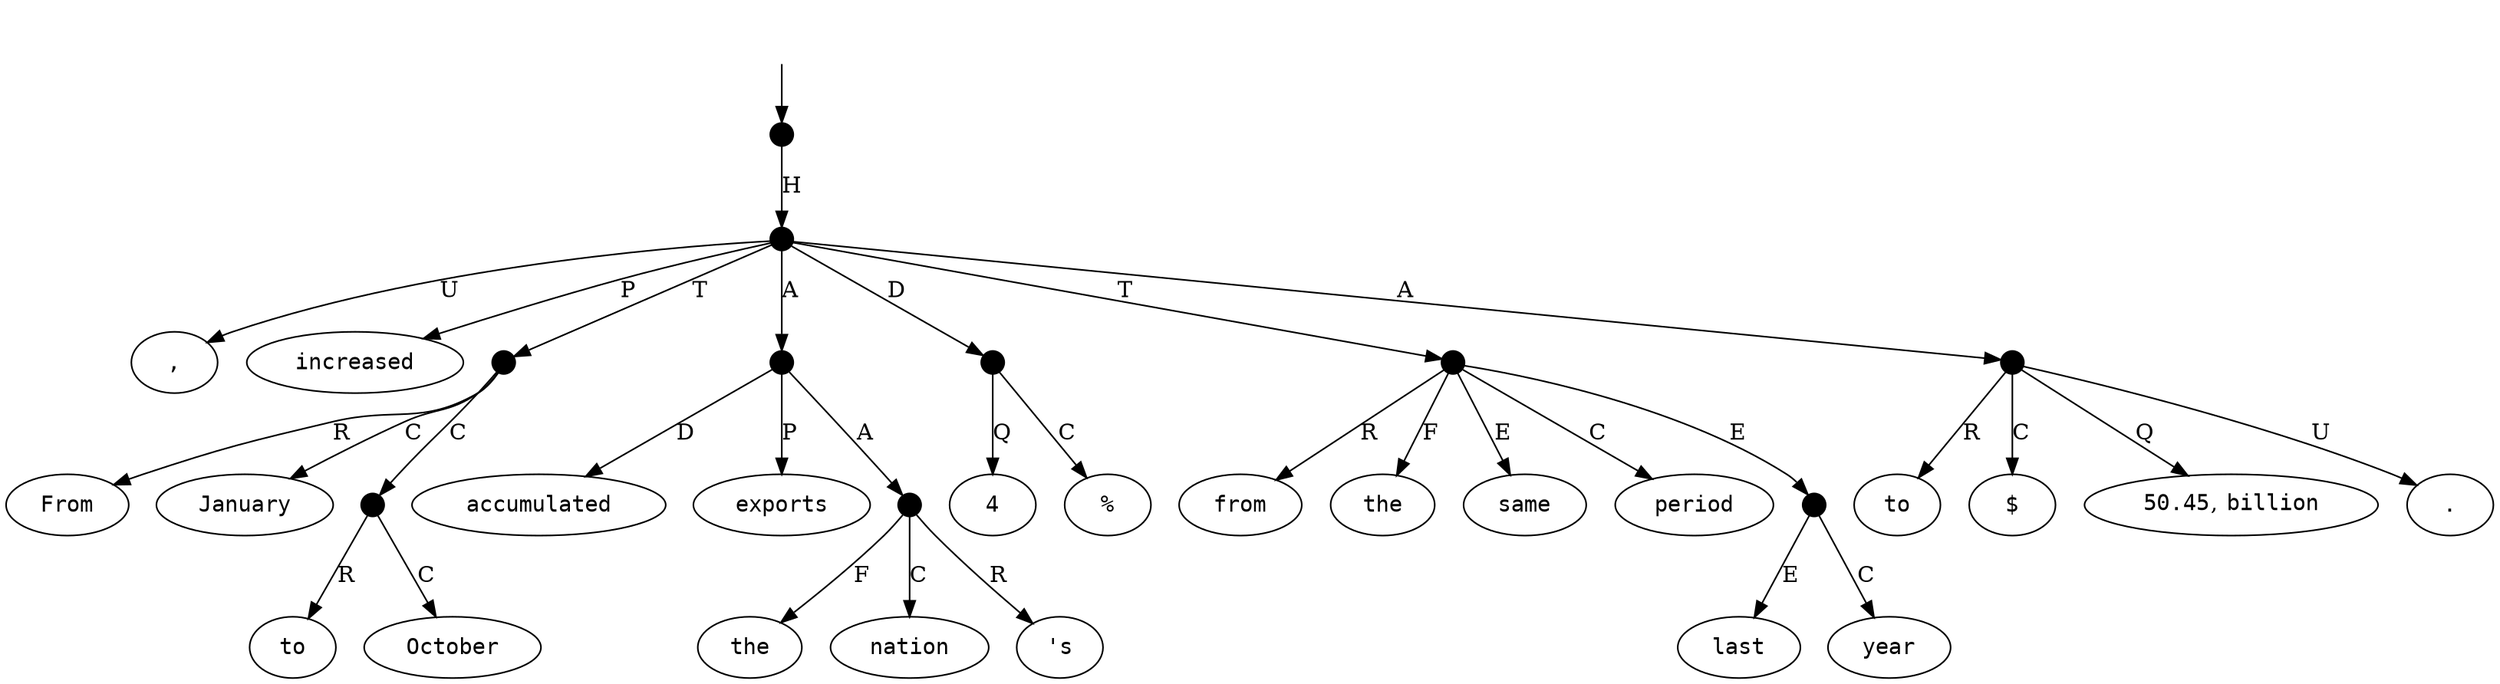 digraph "20011007" {
  top [ style=invis ];
  top -> 24;
  0 [ label=<<table align="center" border="0" cellspacing="0"><tr><td colspan="2"><font face="Courier">From</font></td></tr></table>> ];
  1 [ label=<<table align="center" border="0" cellspacing="0"><tr><td colspan="2"><font face="Courier">January</font></td></tr></table>> ];
  2 [ label=<<table align="center" border="0" cellspacing="0"><tr><td colspan="2"><font face="Courier">to</font></td></tr></table>> ];
  3 [ label=<<table align="center" border="0" cellspacing="0"><tr><td colspan="2"><font face="Courier">October</font></td></tr></table>> ];
  4 [ label=<<table align="center" border="0" cellspacing="0"><tr><td colspan="2"><font face="Courier">,</font></td></tr></table>> ];
  5 [ label=<<table align="center" border="0" cellspacing="0"><tr><td colspan="2"><font face="Courier">the</font></td></tr></table>> ];
  6 [ label=<<table align="center" border="0" cellspacing="0"><tr><td colspan="2"><font face="Courier">nation</font></td></tr></table>> ];
  7 [ label=<<table align="center" border="0" cellspacing="0"><tr><td colspan="2"><font face="Courier">&#x27;s</font></td></tr></table>> ];
  8 [ label=<<table align="center" border="0" cellspacing="0"><tr><td colspan="2"><font face="Courier">accumulated</font></td></tr></table>> ];
  9 [ label=<<table align="center" border="0" cellspacing="0"><tr><td colspan="2"><font face="Courier">exports</font></td></tr></table>> ];
  10 [ label=<<table align="center" border="0" cellspacing="0"><tr><td colspan="2"><font face="Courier">increased</font></td></tr></table>> ];
  11 [ label=<<table align="center" border="0" cellspacing="0"><tr><td colspan="2"><font face="Courier">4</font></td></tr></table>> ];
  12 [ label=<<table align="center" border="0" cellspacing="0"><tr><td colspan="2"><font face="Courier">%</font></td></tr></table>> ];
  13 [ label=<<table align="center" border="0" cellspacing="0"><tr><td colspan="2"><font face="Courier">from</font></td></tr></table>> ];
  14 [ label=<<table align="center" border="0" cellspacing="0"><tr><td colspan="2"><font face="Courier">the</font></td></tr></table>> ];
  15 [ label=<<table align="center" border="0" cellspacing="0"><tr><td colspan="2"><font face="Courier">same</font></td></tr></table>> ];
  16 [ label=<<table align="center" border="0" cellspacing="0"><tr><td colspan="2"><font face="Courier">period</font></td></tr></table>> ];
  17 [ label=<<table align="center" border="0" cellspacing="0"><tr><td colspan="2"><font face="Courier">last</font></td></tr></table>> ];
  18 [ label=<<table align="center" border="0" cellspacing="0"><tr><td colspan="2"><font face="Courier">year</font></td></tr></table>> ];
  19 [ label=<<table align="center" border="0" cellspacing="0"><tr><td colspan="2"><font face="Courier">to</font></td></tr></table>> ];
  20 [ label=<<table align="center" border="0" cellspacing="0"><tr><td colspan="2"><font face="Courier">$</font></td></tr></table>> ];
  21 [ label=<<table align="center" border="0" cellspacing="0"><tr><td colspan="2"><font face="Courier">50.45</font>,&nbsp;<font face="Courier">billion</font></td></tr></table>> ];
  22 [ label=<<table align="center" border="0" cellspacing="0"><tr><td colspan="2"><font face="Courier">.</font></td></tr></table>> ];
  23 [ shape=point, width=0.2 ];
  24 [ shape=point, width=0.2 ];
  25 [ shape=point, width=0.2 ];
  26 [ shape=point, width=0.2 ];
  27 [ shape=point, width=0.2 ];
  28 [ shape=point, width=0.2 ];
  29 [ shape=point, width=0.2 ];
  30 [ shape=point, width=0.2 ];
  31 [ shape=point, width=0.2 ];
  32 [ shape=point, width=0.2 ];
  26 -> 3 [ label="C" ];
  23 -> 26 [ label="C" ];
  23 -> 1 [ label="C" ];
  25 -> 10 [ label="P" ];
  32 -> 21 [ label="Q" ];
  28 -> 27 [ label="A" ];
  31 -> 18 [ label="C" ];
  27 -> 5 [ label="F" ];
  32 -> 20 [ label="C" ];
  26 -> 2 [ label="R" ];
  27 -> 7 [ label="R" ];
  32 -> 19 [ label="R" ];
  31 -> 17 [ label="E" ];
  23 -> 0 [ label="R" ];
  29 -> 11 [ label="Q" ];
  25 -> 30 [ label="T" ];
  32 -> 22 [ label="U" ];
  30 -> 13 [ label="R" ];
  30 -> 16 [ label="C" ];
  25 -> 32 [ label="A" ];
  28 -> 9 [ label="P" ];
  30 -> 31 [ label="E" ];
  25 -> 23 [ label="T" ];
  25 -> 28 [ label="A" ];
  27 -> 6 [ label="C" ];
  30 -> 14 [ label="F" ];
  25 -> 4 [ label="U" ];
  29 -> 12 [ label="C" ];
  28 -> 8 [ label="D" ];
  24 -> 25 [ label="H" ];
  25 -> 29 [ label="D" ];
  30 -> 15 [ label="E" ];
}

